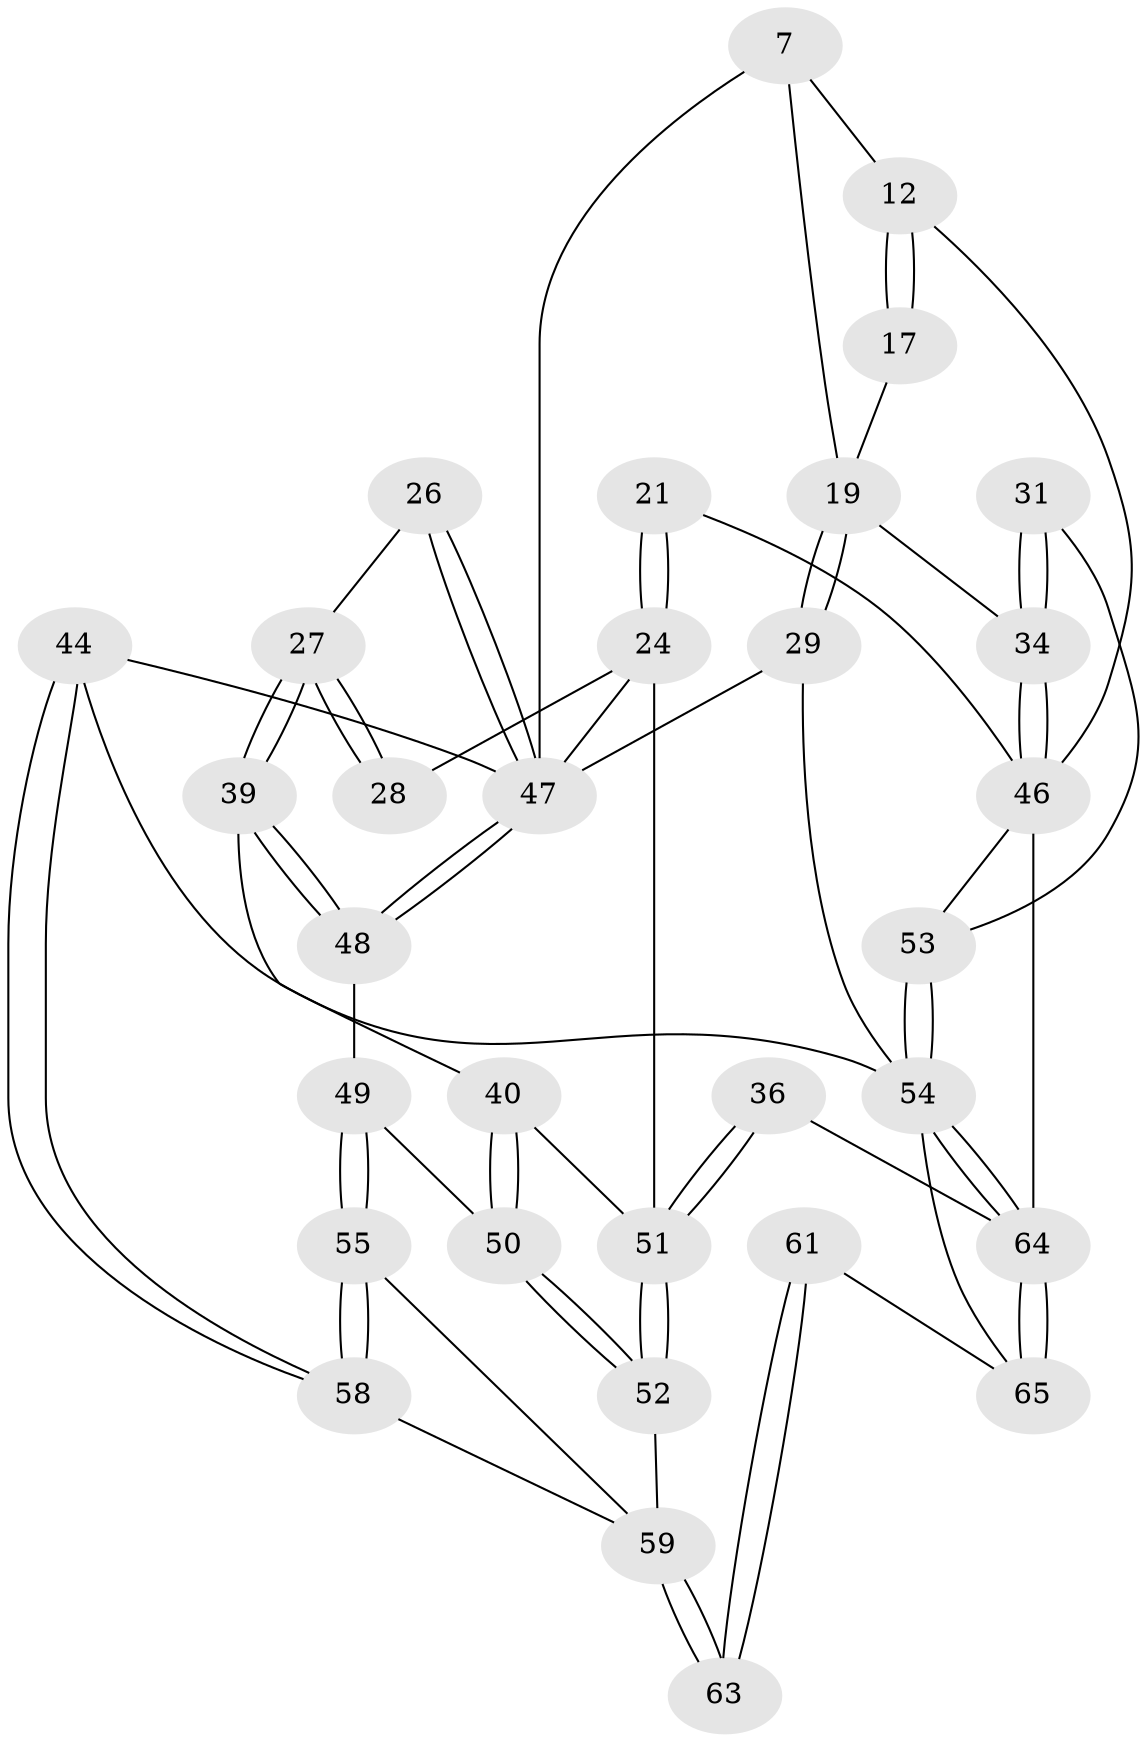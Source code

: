 // original degree distribution, {3: 0.046153846153846156, 5: 0.47692307692307695, 4: 0.24615384615384617, 6: 0.23076923076923078}
// Generated by graph-tools (version 1.1) at 2025/00/03/09/25 05:00:57]
// undirected, 32 vertices, 72 edges
graph export_dot {
graph [start="1"]
  node [color=gray90,style=filled];
  7 [pos="+0.4497556580583207+0.10680702709873705"];
  12 [pos="+0.6448415872136384+0.06078236399771475",super="+6+11"];
  17 [pos="+0.6449111016597514+0.06193894733720952",super="+16"];
  19 [pos="+0.5551287097291988+0.1724045439665416",super="+18+15"];
  21 [pos="+0+0",super="+20"];
  24 [pos="+0+0.04906723265039907",super="+23"];
  26 [pos="+0.30811807539003516+0.3549870513788674"];
  27 [pos="+0.2528076805893929+0.36990419147416054"];
  28 [pos="+0.21203554112353212+0.3546230770802707"];
  29 [pos="+0.5296158168684811+0.35577807004622247"];
  31 [pos="+0.7877477902130041+0.3179774282819451"];
  34 [pos="+1+0.422616238694183",super="+13+14"];
  36 [pos="+0+0.5816105631352223"];
  39 [pos="+0.23473836209161578+0.43445611834170167"];
  40 [pos="+0.2017078247372167+0.4716973582996936"];
  44 [pos="+0.5062686116345295+0.7300774804402181"];
  46 [pos="+1+0.6139780243270524",super="+4"];
  47 [pos="+0.36136166282693616+0.6090414274153606",super="+45+25"];
  48 [pos="+0.28456297508314043+0.5804559419108873"];
  49 [pos="+0.21919288401533096+0.5915580022440978"];
  50 [pos="+0.1875272668684832+0.5009876275086761"];
  51 [pos="+0+0.5902478757769989",super="+41+35"];
  52 [pos="+0.014502713161087628+0.5987181005713125"];
  53 [pos="+1+0.6195358522209861",super="+32"];
  54 [pos="+0.7860412807891466+0.7101761792111372",super="+43"];
  55 [pos="+0.1842569632151842+0.6138049859448214"];
  58 [pos="+0.3076436371315761+0.7939944725622233"];
  59 [pos="+0.2951705642259907+0.8007186598688317",super="+57"];
  61 [pos="+0.007330960466722786+1"];
  63 [pos="+0.22478617298836678+0.8579114385953809",super="+60"];
  64 [pos="+1+1",super="+37"];
  65 [pos="+0.5577949573970121+1",super="+62"];
  7 -- 19;
  7 -- 12;
  7 -- 47;
  12 -- 17 [weight=2];
  12 -- 17;
  12 -- 46 [weight=2];
  17 -- 19 [weight=2];
  19 -- 29;
  19 -- 29;
  19 -- 34;
  21 -- 24 [weight=3];
  21 -- 24;
  21 -- 46 [weight=2];
  24 -- 28;
  24 -- 51;
  24 -- 47;
  26 -- 27;
  26 -- 47 [weight=2];
  26 -- 47;
  27 -- 28;
  27 -- 28;
  27 -- 39;
  27 -- 39;
  29 -- 54;
  29 -- 47;
  31 -- 34 [weight=2];
  31 -- 34;
  31 -- 53;
  34 -- 46 [weight=2];
  34 -- 46;
  36 -- 51 [weight=2];
  36 -- 51;
  36 -- 64;
  39 -- 40;
  39 -- 48;
  39 -- 48;
  40 -- 50;
  40 -- 50;
  40 -- 51;
  44 -- 58;
  44 -- 58;
  44 -- 54;
  44 -- 47;
  46 -- 53;
  46 -- 64 [weight=2];
  47 -- 48;
  47 -- 48;
  48 -- 49;
  49 -- 50;
  49 -- 55;
  49 -- 55;
  50 -- 52;
  50 -- 52;
  51 -- 52;
  51 -- 52;
  52 -- 59;
  53 -- 54 [weight=2];
  53 -- 54;
  54 -- 64;
  54 -- 64;
  54 -- 65;
  55 -- 58;
  55 -- 58;
  55 -- 59;
  58 -- 59;
  59 -- 63 [weight=2];
  59 -- 63;
  61 -- 63 [weight=2];
  61 -- 63;
  61 -- 65;
  64 -- 65 [weight=2];
  64 -- 65;
}
